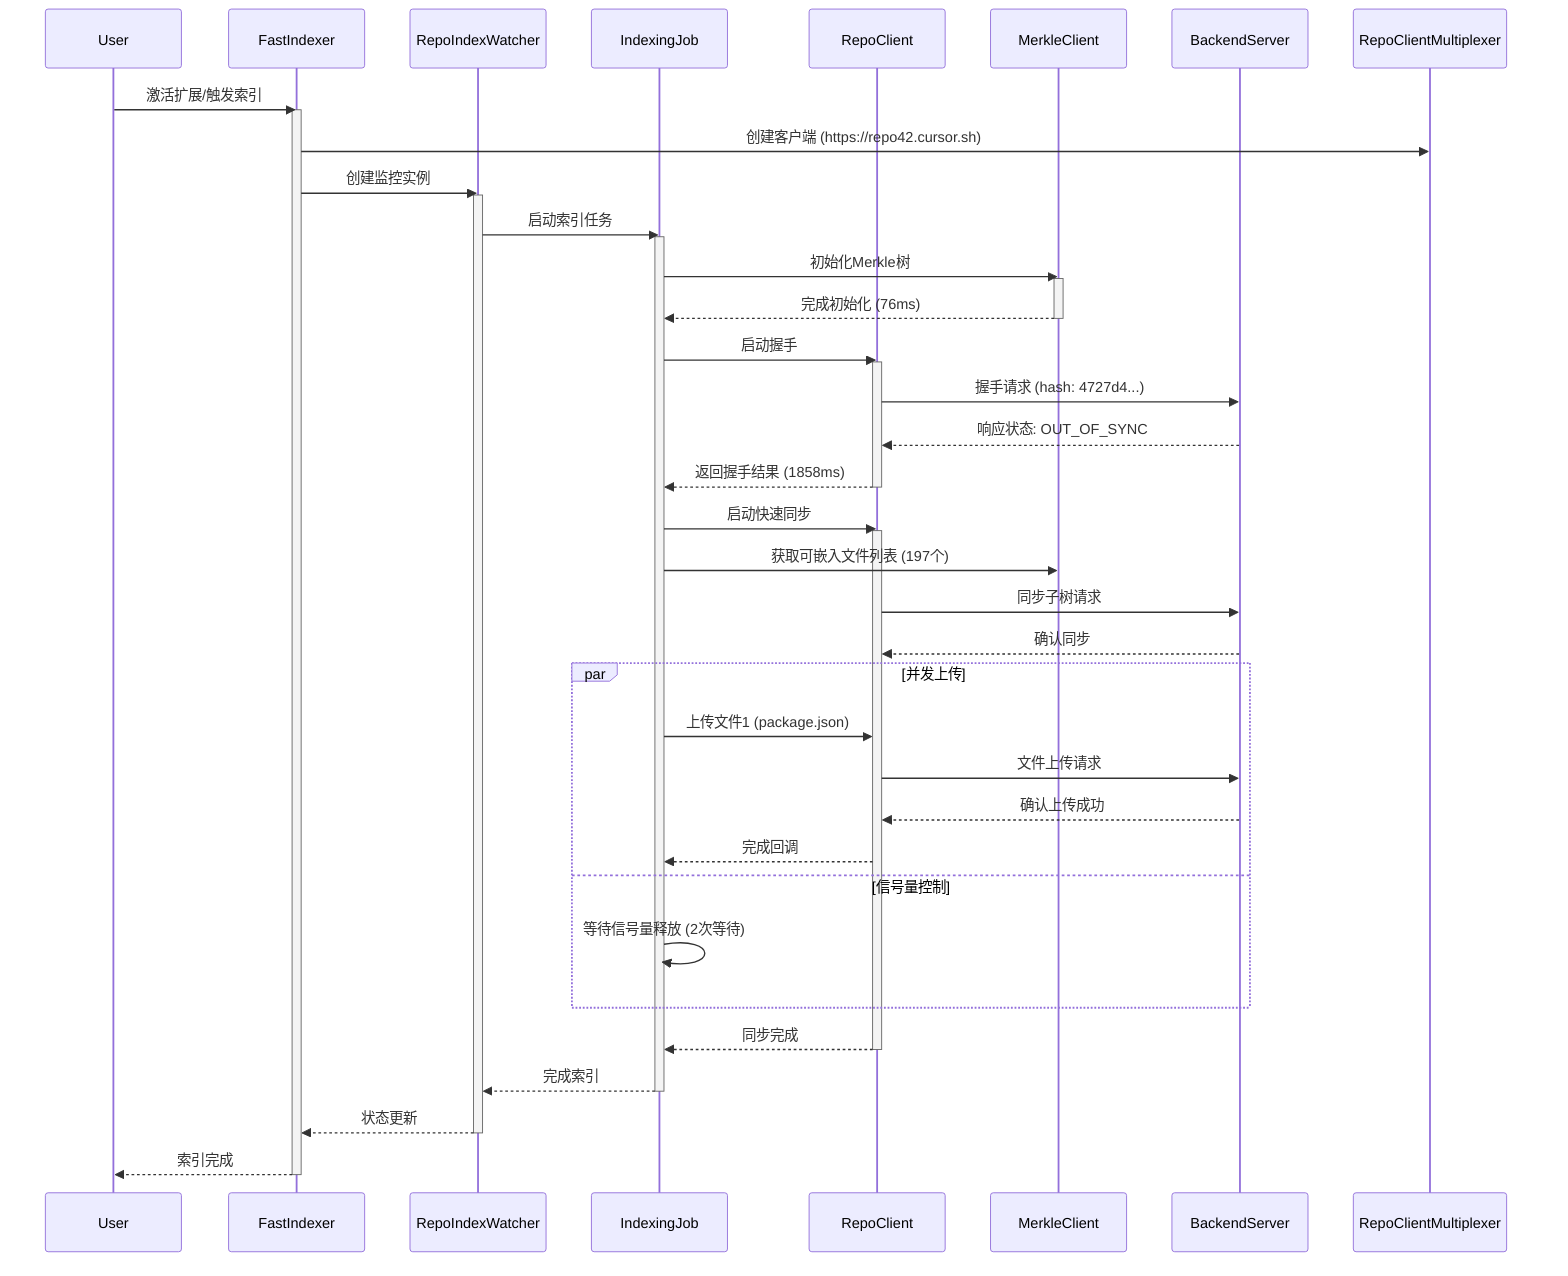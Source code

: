 sequenceDiagram
    participant User
    participant FastIndexer
    participant RepoIndexWatcher
    participant IndexingJob
    participant RepoClient
    participant MerkleClient
    participant BackendServer

    User->>FastIndexer: 激活扩展/触发索引
    activate FastIndexer
    FastIndexer->>RepoClientMultiplexer: 创建客户端 (https://repo42.cursor.sh)

    FastIndexer->>RepoIndexWatcher: 创建监控实例
    activate RepoIndexWatcher
    RepoIndexWatcher->>IndexingJob: 启动索引任务
    activate IndexingJob

    IndexingJob->>MerkleClient: 初始化Merkle树
    activate MerkleClient
    MerkleClient-->>IndexingJob: 完成初始化 (76ms)
    deactivate MerkleClient

    IndexingJob->>RepoClient: 启动握手
    activate RepoClient
    RepoClient->>BackendServer: 握手请求 (hash: 4727d4...)
    BackendServer-->>RepoClient: 响应状态: OUT_OF_SYNC
    RepoClient-->>IndexingJob: 返回握手结果 (1858ms)
    deactivate RepoClient

    IndexingJob->>RepoClient: 启动快速同步
    activate RepoClient
    IndexingJob->>MerkleClient: 获取可嵌入文件列表 (197个)
    RepoClient->>BackendServer: 同步子树请求
    BackendServer-->>RepoClient: 确认同步

    par 并发上传
        IndexingJob->>RepoClient: 上传文件1 (package.json)
        RepoClient->>BackendServer: 文件上传请求
        BackendServer-->>RepoClient: 确认上传成功
        RepoClient-->>IndexingJob: 完成回调
    and 信号量控制
        IndexingJob->>IndexingJob: 等待信号量释放 (2次等待)
    end

    RepoClient-->>IndexingJob: 同步完成
    deactivate RepoClient

    IndexingJob-->>RepoIndexWatcher: 完成索引
    deactivate IndexingJob
    RepoIndexWatcher-->>FastIndexer: 状态更新
    deactivate RepoIndexWatcher
    FastIndexer-->>User: 索引完成
    deactivate FastIndexer